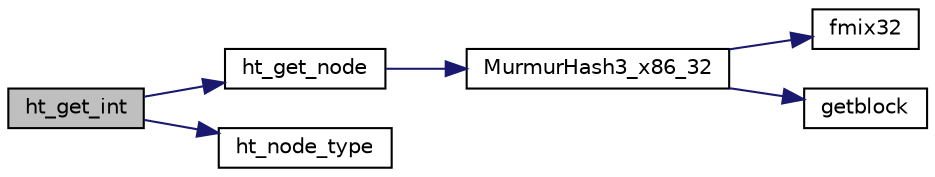 digraph G
{
  edge [fontname="Helvetica",fontsize="10",labelfontname="Helvetica",labelfontsize="10"];
  node [fontname="Helvetica",fontsize="10",shape=record];
  rankdir=LR;
  Node1 [label="ht_get_int",height=0.2,width=0.4,color="black", fillcolor="grey75", style="filled" fontcolor="black"];
  Node1 -> Node2 [color="midnightblue",fontsize="10",style="solid",fontname="Helvetica"];
  Node2 [label="ht_get_node",height=0.2,width=0.4,color="black", fillcolor="white", style="filled",URL="$n__hash_8c.html#ac2a504c78f251c3dfb1e8b0623e2fdb1",tooltip="return the associated key&#39;s node inside the hash_table"];
  Node2 -> Node3 [color="midnightblue",fontsize="10",style="solid",fontname="Helvetica"];
  Node3 [label="MurmurHash3_x86_32",height=0.2,width=0.4,color="black", fillcolor="white", style="filled",URL="$n__hash_8c.html#a37412933f308bda727603640d9acefba"];
  Node3 -> Node4 [color="midnightblue",fontsize="10",style="solid",fontname="Helvetica"];
  Node4 [label="fmix32",height=0.2,width=0.4,color="black", fillcolor="white", style="filled",URL="$n__hash_8c.html#a765c15db8766f1a0b049d8a210ad8f60",tooltip="Finalization mix - force all bits of a hash block to avalanche (from murmur&#39;s author)..."];
  Node3 -> Node5 [color="midnightblue",fontsize="10",style="solid",fontname="Helvetica"];
  Node5 [label="getblock",height=0.2,width=0.4,color="black", fillcolor="white", style="filled",URL="$n__hash_8c.html#a9a24bae2dd734e0beaa458c45b6ed386",tooltip="Block read - (from murmur&#39;s author) if your platform needs to do endian-swapping or can only hand..."];
  Node1 -> Node6 [color="midnightblue",fontsize="10",style="solid",fontname="Helvetica"];
  Node6 [label="ht_node_type",height=0.2,width=0.4,color="black", fillcolor="white", style="filled",URL="$n__hash_8c.html#a1392981a507905d028136bc0b92aa48b",tooltip="get the type of a node , text version"];
}
